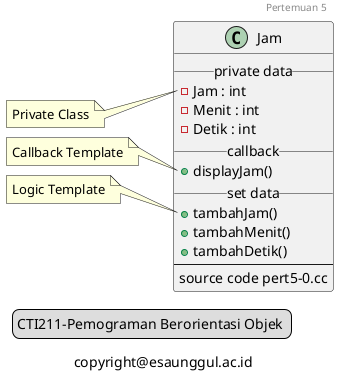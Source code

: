 @startuml encapsulation

class Jam {
    __ private data__
    - Jam : int
    - Menit : int
    - Detik : int
    __ callback__
    + displayJam()
    __ set data__
    + tambahJam()
    + tambahMenit()
    + tambahDetik()
    --
    source code pert5-0.cc
}
note left of Jam::Jam
  Private Class
end note

note left of Jam::displayJam()
  Callback Template
end note

note left of Jam::tambahJam()
  Logic Template
end note

header 
Pertemuan 5
endheader
caption copyright@esaunggul.ac.id
legend left
    CTI211-Pemograman Berorientasi Objek 
endlegend
@enduml
